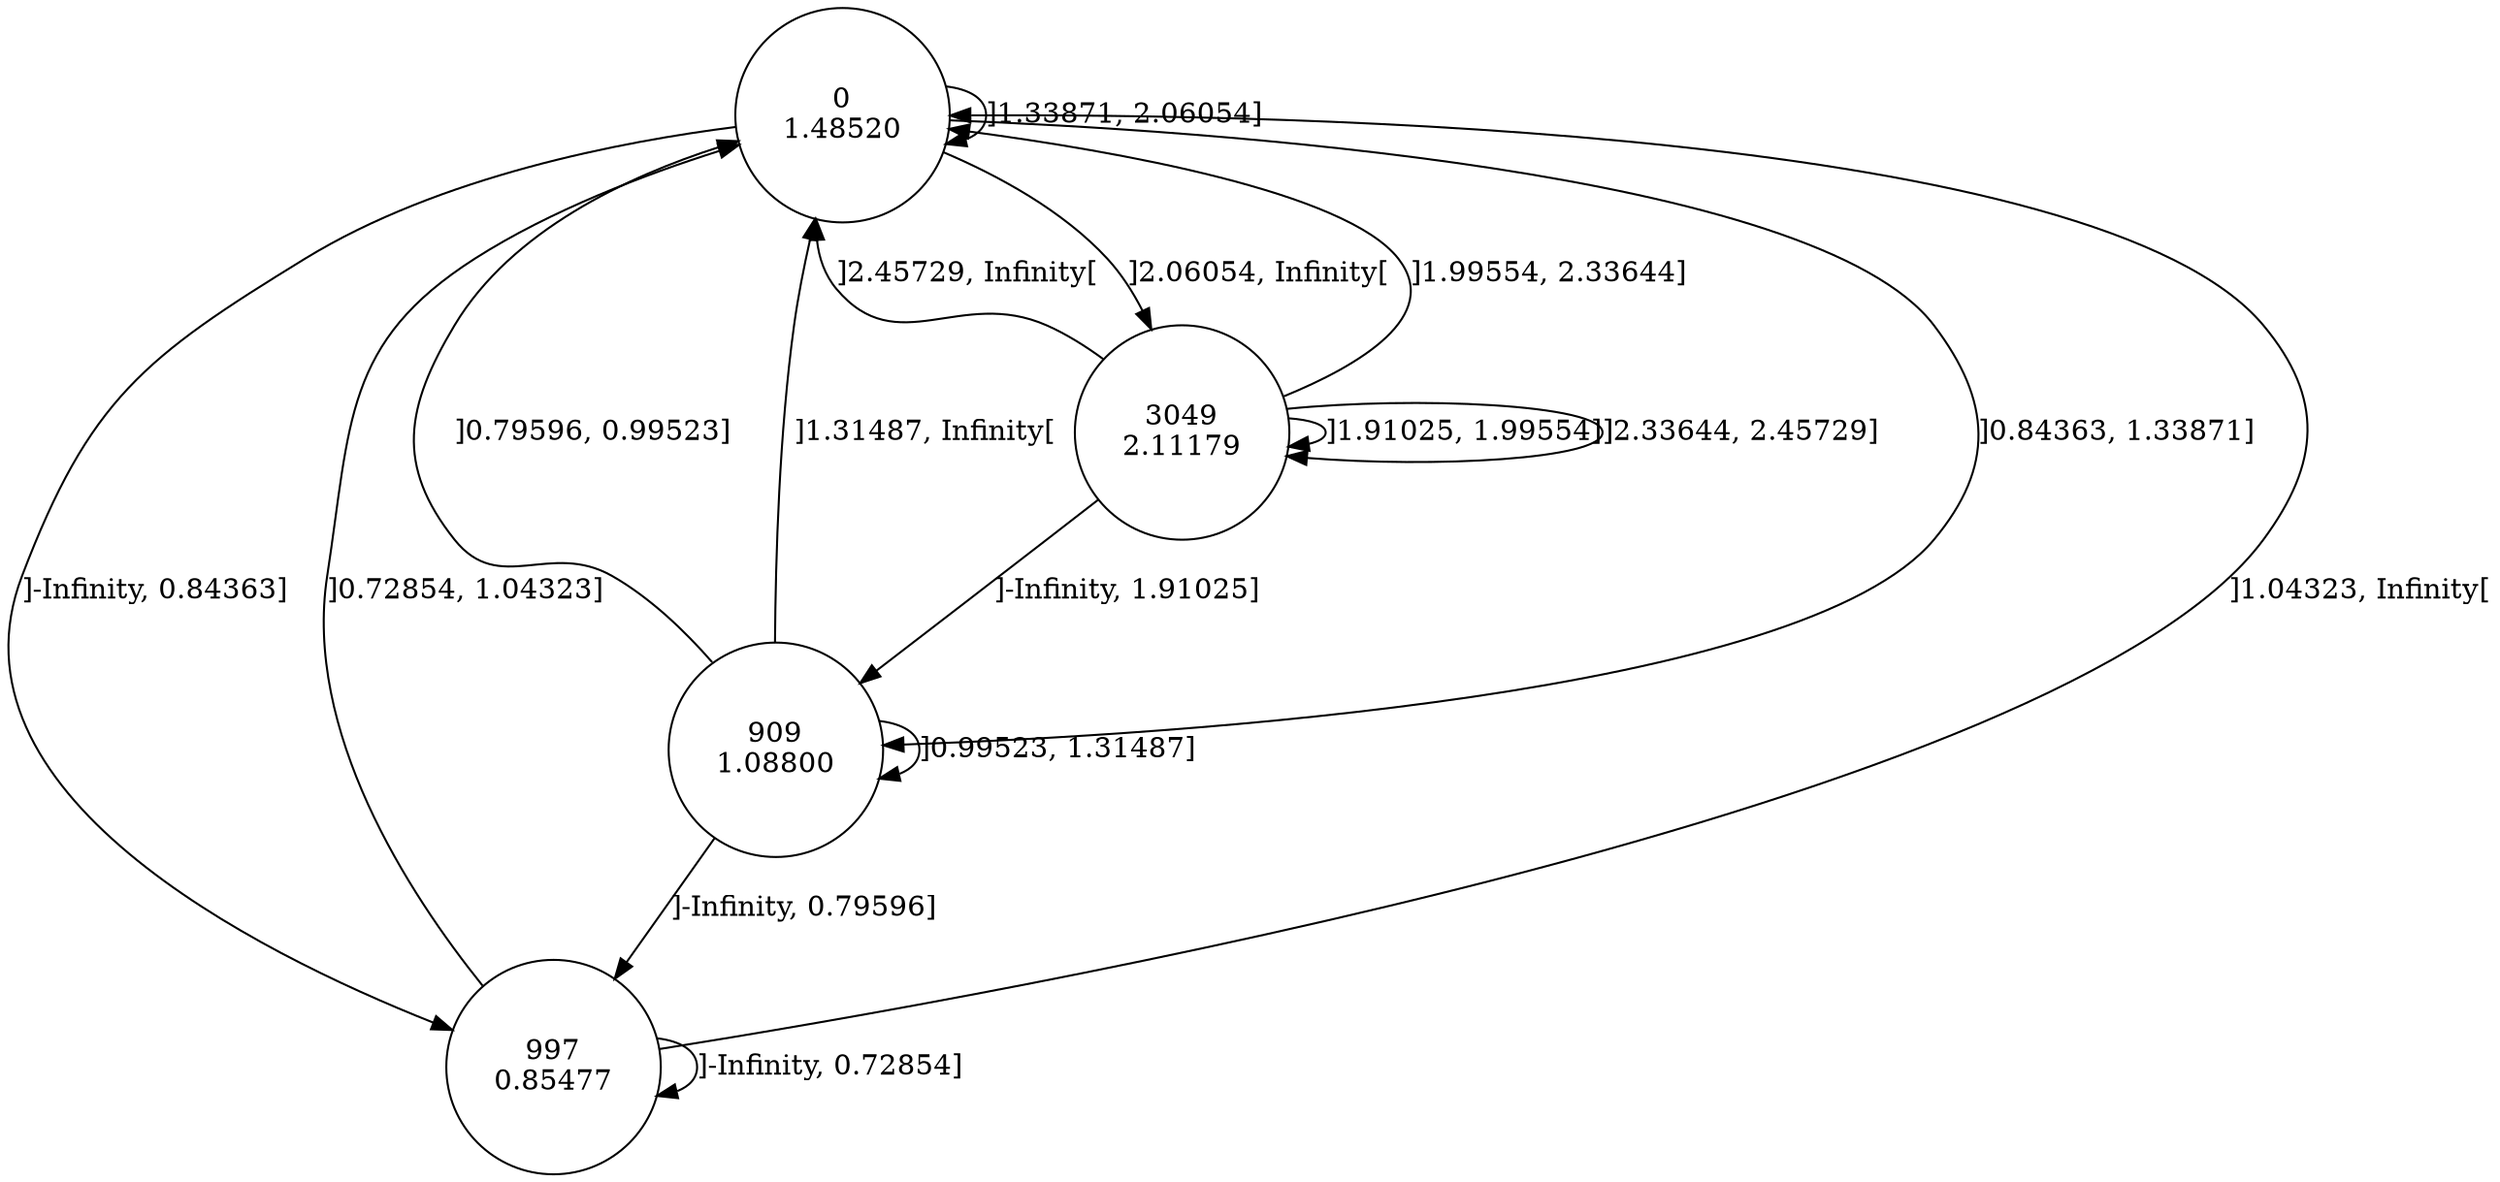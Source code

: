 digraph DFA {
0 [shape=circle, label="0\n1.48520"];
	0 -> 997 [label="]-Infinity, 0.84363]"];
	0 -> 909 [label="]0.84363, 1.33871]"];
	0 -> 0 [label="]1.33871, 2.06054]"];
	0 -> 3049 [label="]2.06054, Infinity["];
3049 [shape=circle, label="3049\n2.11179"];
	3049 -> 909 [label="]-Infinity, 1.91025]"];
	3049 -> 3049 [label="]1.91025, 1.99554]"];
	3049 -> 0 [label="]1.99554, 2.33644]"];
	3049 -> 3049 [label="]2.33644, 2.45729]"];
	3049 -> 0 [label="]2.45729, Infinity["];
909 [shape=circle, label="909\n1.08800"];
	909 -> 997 [label="]-Infinity, 0.79596]"];
	909 -> 0 [label="]0.79596, 0.99523]"];
	909 -> 909 [label="]0.99523, 1.31487]"];
	909 -> 0 [label="]1.31487, Infinity["];
997 [shape=circle, label="997\n0.85477"];
	997 -> 997 [label="]-Infinity, 0.72854]"];
	997 -> 0 [label="]0.72854, 1.04323]"];
	997 -> 0 [label="]1.04323, Infinity["];
}
